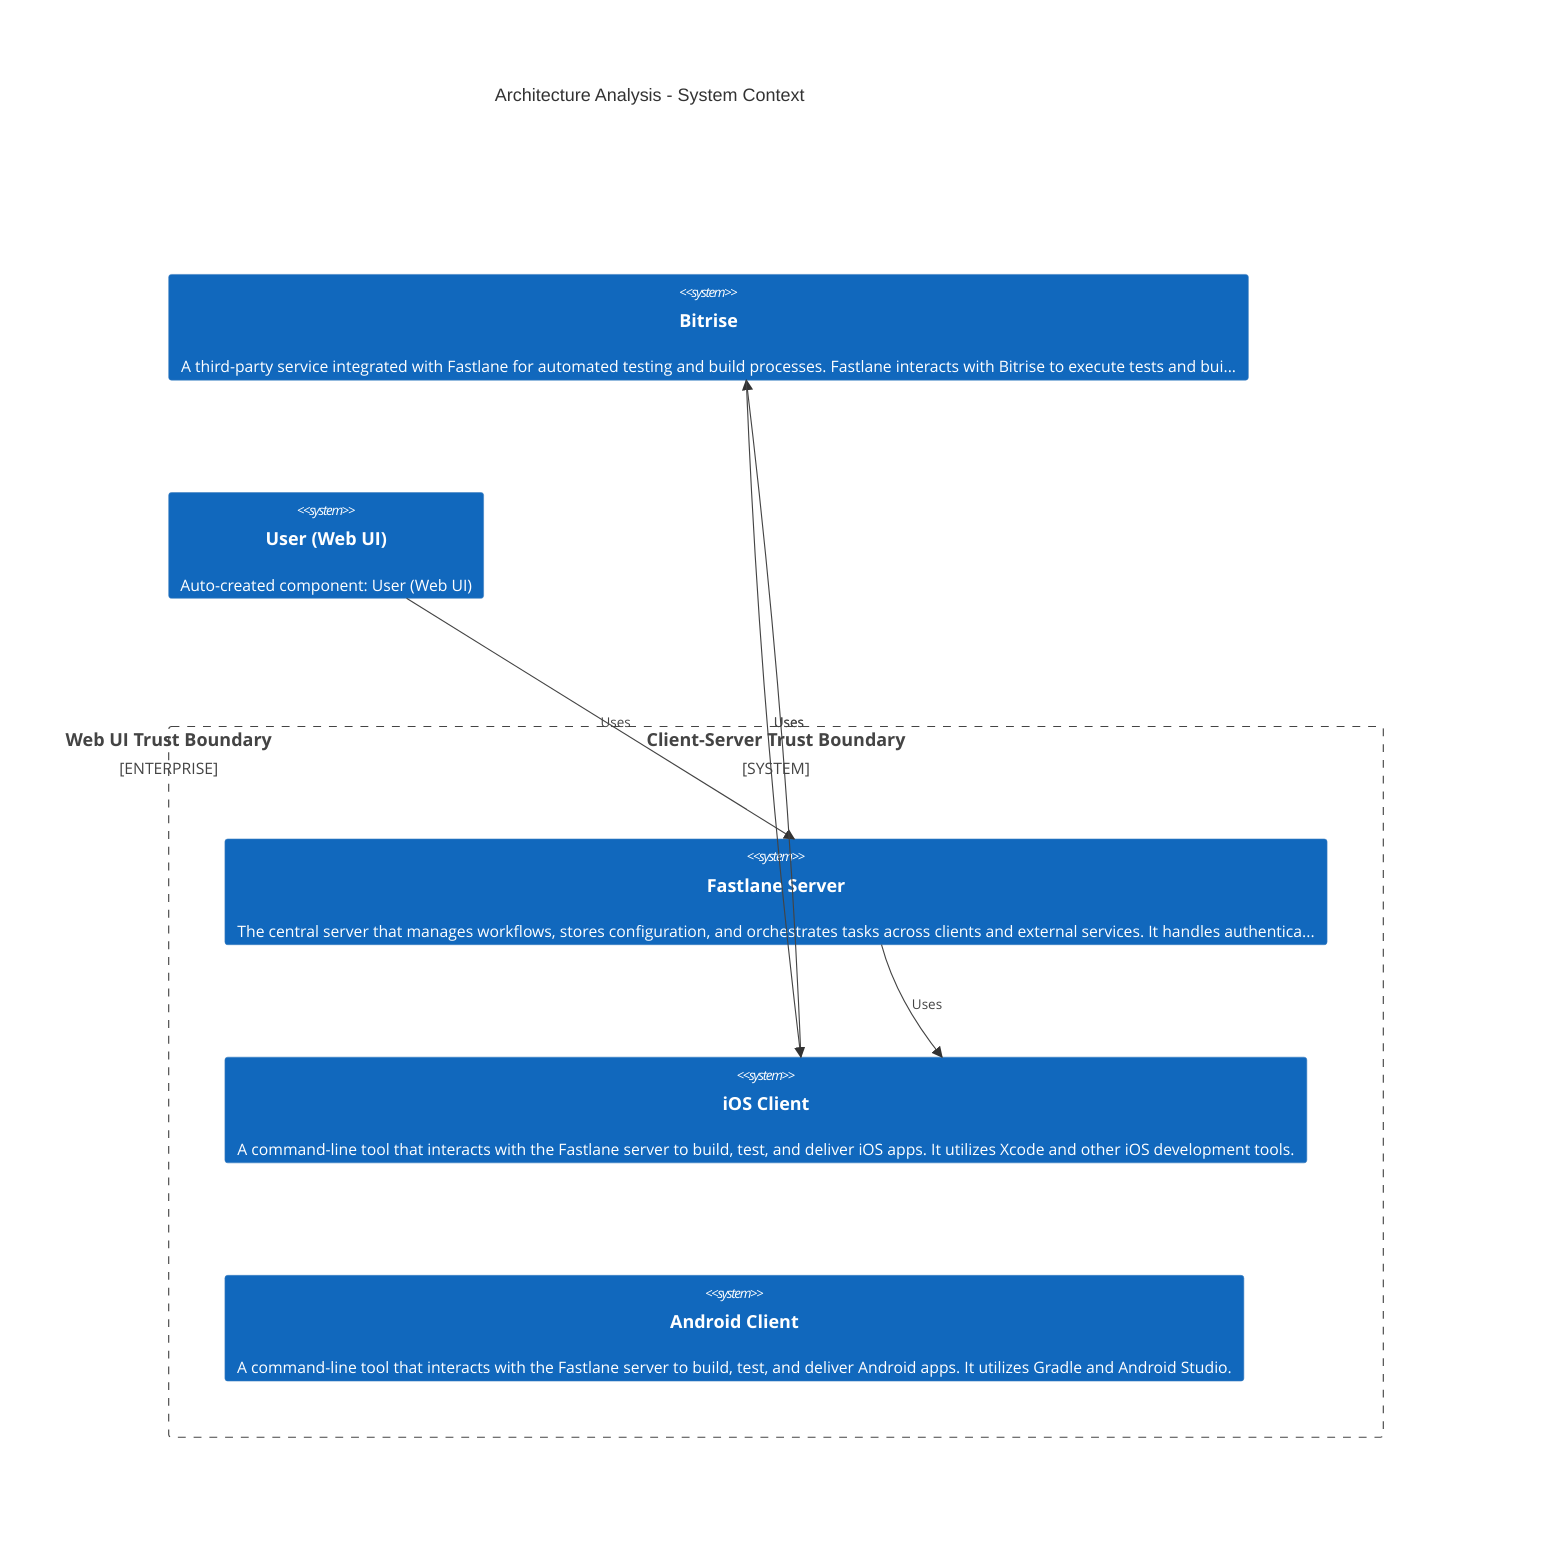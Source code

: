 C4Context
    title Architecture Analysis - System Context
    Enterprise_Boundary(tb_Web_UI_Trust_Boundary, "Web UI Trust Boundary") {
        System(Fastlane_Server, "Fastlane Server", "The central server that manages workflows, stores configuration, and orchestrates tasks across clients and external services. It handles authentica...")
    }
    System_Boundary(tb_Client_Server_Trust_Boundary, "Client-Server Trust Boundary") {
        System(Fastlane_Server, "Fastlane Server", "The central server that manages workflows, stores configuration, and orchestrates tasks across clients and external services. It handles authentica...")
        System(iOS_Client, "iOS Client", "A command-line tool that interacts with the Fastlane server to build, test, and deliver iOS apps. It utilizes Xcode and other iOS development tools.")
        System(Android_Client, "Android Client", "A command-line tool that interacts with the Fastlane server to build, test, and deliver Android apps. It utilizes Gradle and Android Studio.")
    }
    System(Bitrise, "Bitrise", "A third-party service integrated with Fastlane for automated testing and build processes.  Fastlane interacts with Bitrise to execute tests and bui...")
    System(User__Web_UI_, "User (Web UI)", "Auto-created component: User (Web UI)")

    Rel(User__Web_UI_, Fastlane_Server, "Uses")
    Rel(Fastlane_Server, iOS_Client, "Uses")
    Rel(iOS_Client, Bitrise, "Uses")
    Rel(Bitrise, iOS_Client, "Uses")